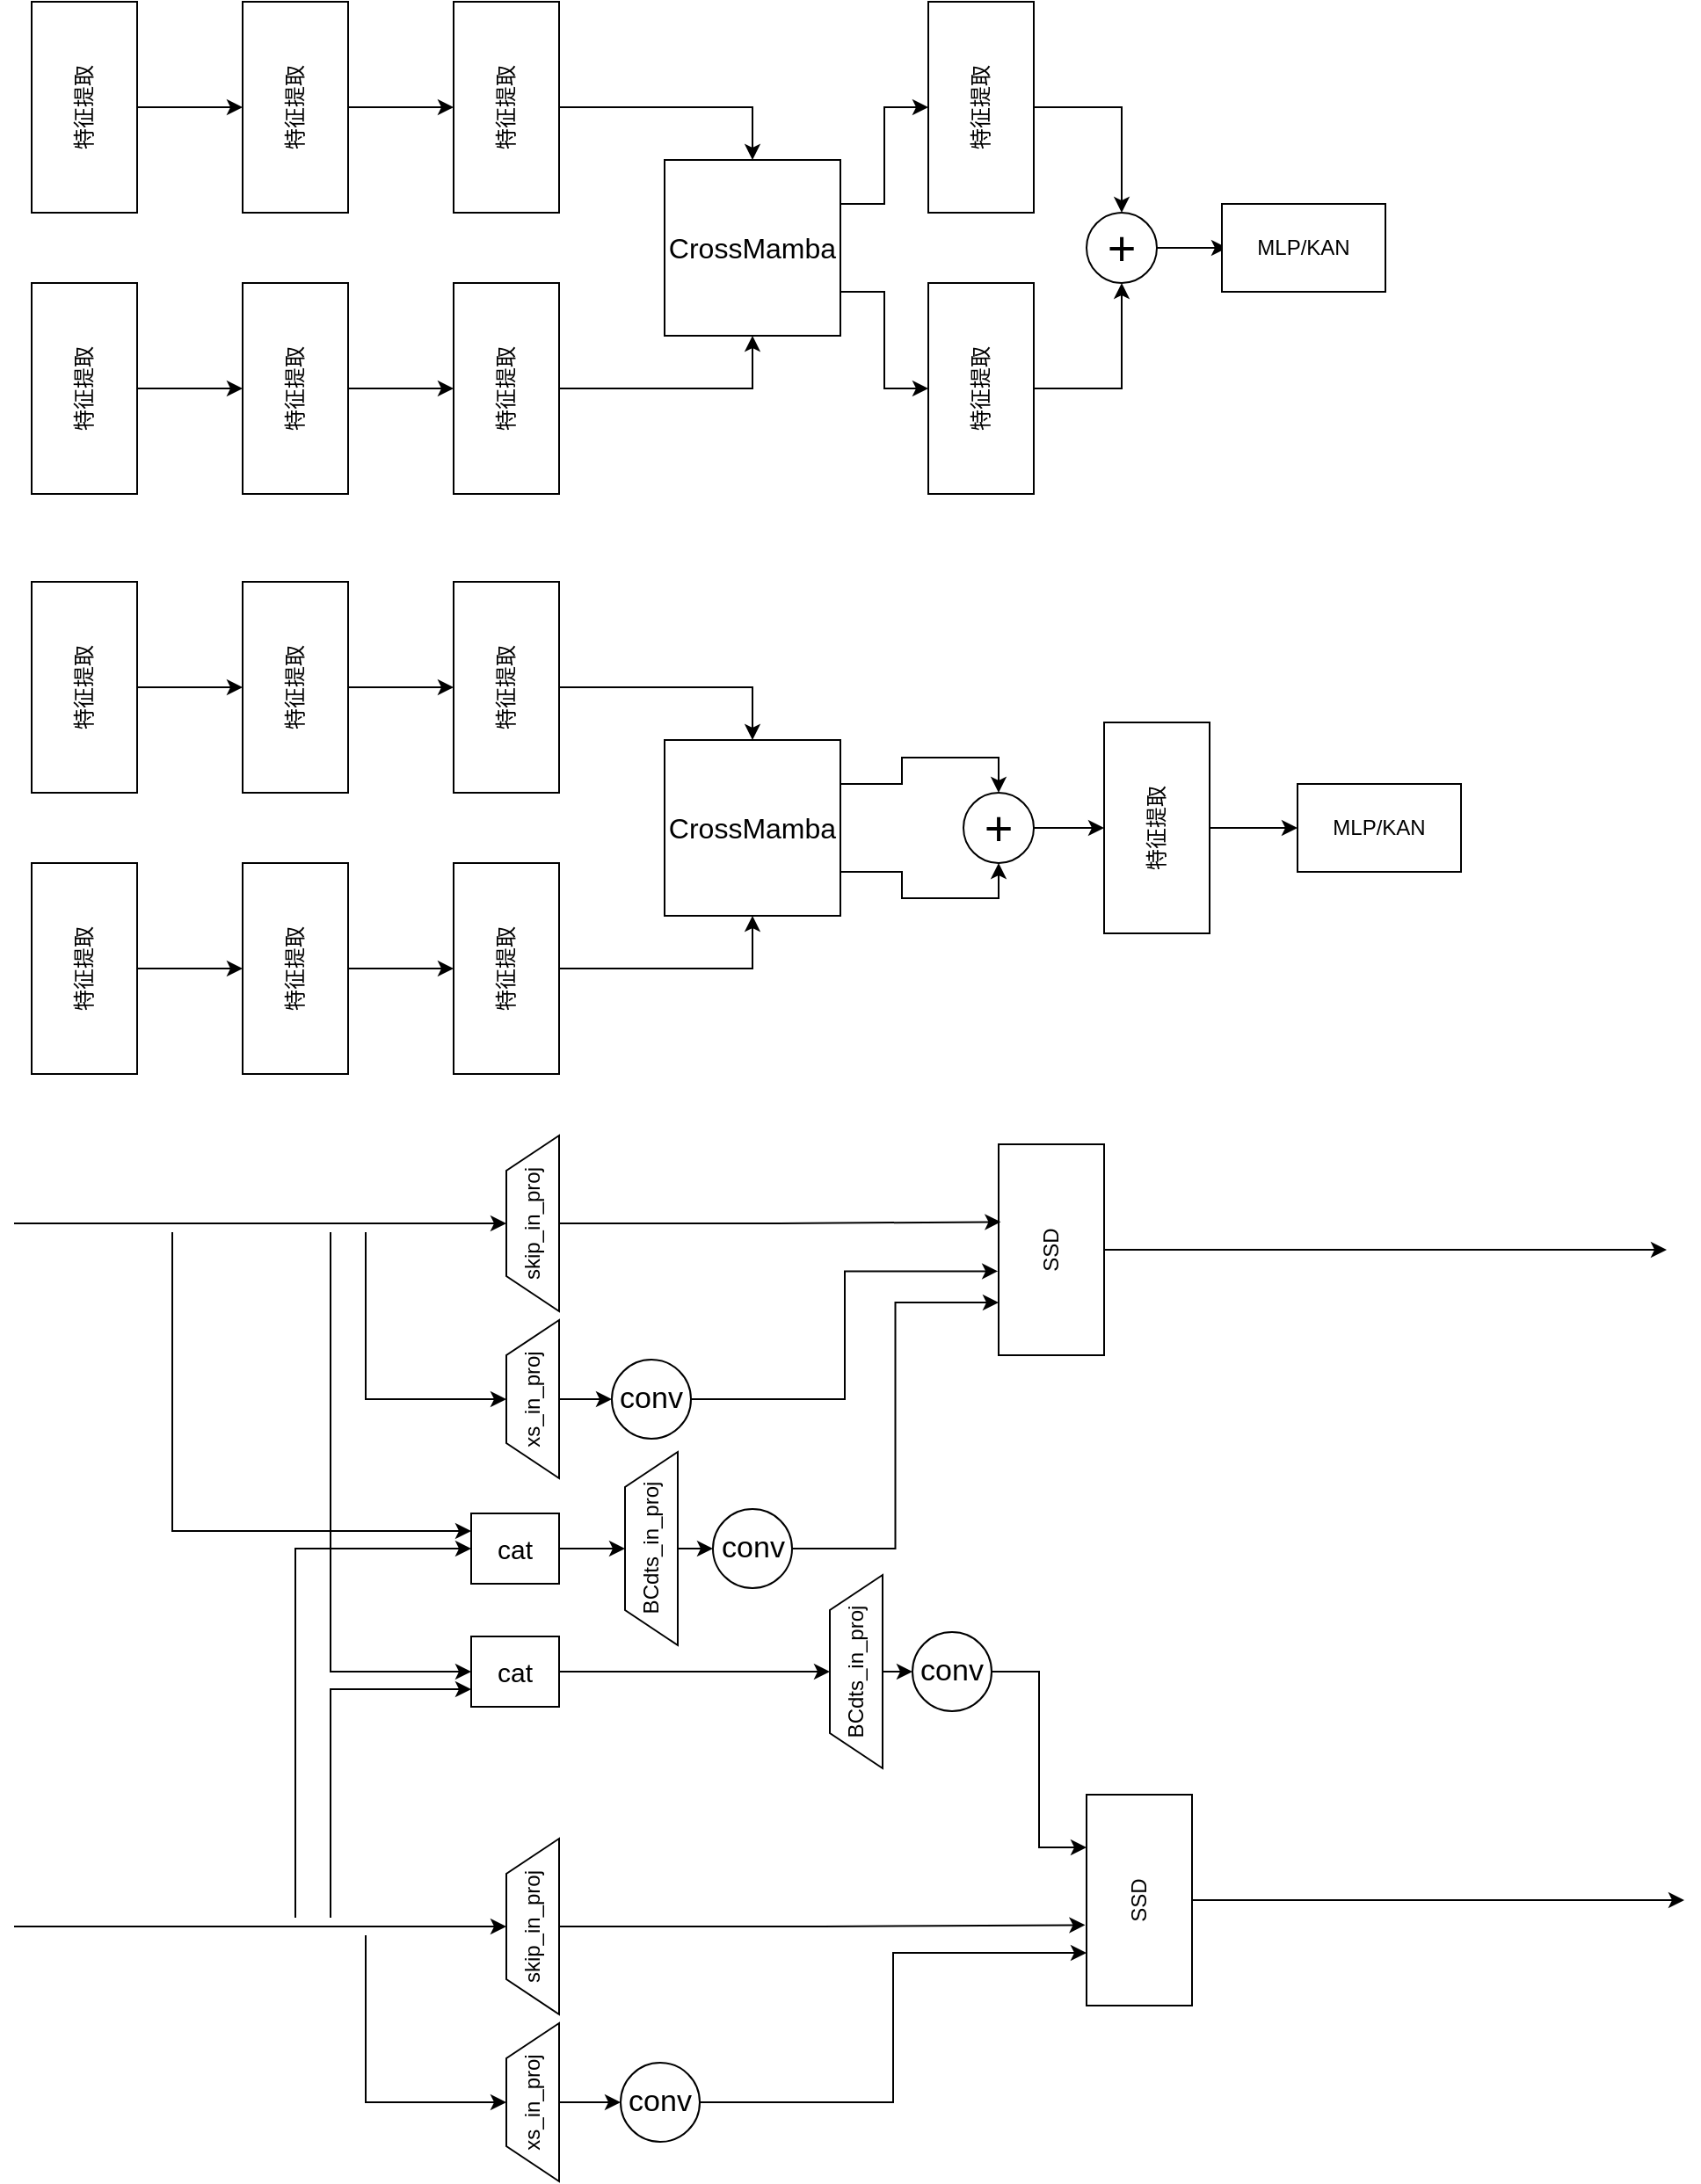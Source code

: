 <mxfile version="28.0.6">
  <diagram name="第 1 页" id="WxTKui3T3YEr5BgfxyGA">
    <mxGraphModel dx="1351" dy="767" grid="1" gridSize="10" guides="1" tooltips="1" connect="1" arrows="1" fold="1" page="1" pageScale="1" pageWidth="827" pageHeight="1169" math="0" shadow="0">
      <root>
        <mxCell id="0" />
        <mxCell id="1" parent="0" />
        <mxCell id="aoaXgdPbsbUoZLhdkW-4-18" style="edgeStyle=orthogonalEdgeStyle;rounded=0;orthogonalLoop=1;jettySize=auto;html=1;exitX=0.5;exitY=1;exitDx=0;exitDy=0;entryX=0.5;entryY=0;entryDx=0;entryDy=0;" edge="1" parent="1" source="aoaXgdPbsbUoZLhdkW-4-1" target="aoaXgdPbsbUoZLhdkW-4-5">
          <mxGeometry relative="1" as="geometry" />
        </mxCell>
        <mxCell id="aoaXgdPbsbUoZLhdkW-4-1" value="特征提取" style="rounded=0;whiteSpace=wrap;html=1;rotation=-90;" vertex="1" parent="1">
          <mxGeometry y="160" width="120" height="60" as="geometry" />
        </mxCell>
        <mxCell id="aoaXgdPbsbUoZLhdkW-4-19" style="edgeStyle=orthogonalEdgeStyle;rounded=0;orthogonalLoop=1;jettySize=auto;html=1;exitX=0.5;exitY=1;exitDx=0;exitDy=0;entryX=0.5;entryY=0;entryDx=0;entryDy=0;" edge="1" parent="1" source="aoaXgdPbsbUoZLhdkW-4-2" target="aoaXgdPbsbUoZLhdkW-4-3">
          <mxGeometry relative="1" as="geometry" />
        </mxCell>
        <mxCell id="aoaXgdPbsbUoZLhdkW-4-2" value="特征提取" style="rounded=0;whiteSpace=wrap;html=1;rotation=-90;" vertex="1" parent="1">
          <mxGeometry y="320" width="120" height="60" as="geometry" />
        </mxCell>
        <mxCell id="aoaXgdPbsbUoZLhdkW-4-21" style="edgeStyle=orthogonalEdgeStyle;rounded=0;orthogonalLoop=1;jettySize=auto;html=1;exitX=0.5;exitY=1;exitDx=0;exitDy=0;entryX=0.5;entryY=0;entryDx=0;entryDy=0;" edge="1" parent="1" source="aoaXgdPbsbUoZLhdkW-4-3" target="aoaXgdPbsbUoZLhdkW-4-4">
          <mxGeometry relative="1" as="geometry" />
        </mxCell>
        <mxCell id="aoaXgdPbsbUoZLhdkW-4-3" value="特征提取" style="rounded=0;whiteSpace=wrap;html=1;rotation=-90;" vertex="1" parent="1">
          <mxGeometry x="120" y="320" width="120" height="60" as="geometry" />
        </mxCell>
        <mxCell id="aoaXgdPbsbUoZLhdkW-4-23" style="edgeStyle=orthogonalEdgeStyle;rounded=0;orthogonalLoop=1;jettySize=auto;html=1;exitX=0.5;exitY=1;exitDx=0;exitDy=0;entryX=0.5;entryY=1;entryDx=0;entryDy=0;" edge="1" parent="1" source="aoaXgdPbsbUoZLhdkW-4-4" target="aoaXgdPbsbUoZLhdkW-4-9">
          <mxGeometry relative="1" as="geometry" />
        </mxCell>
        <mxCell id="aoaXgdPbsbUoZLhdkW-4-4" value="特征提取" style="rounded=0;whiteSpace=wrap;html=1;rotation=-90;" vertex="1" parent="1">
          <mxGeometry x="240" y="320" width="120" height="60" as="geometry" />
        </mxCell>
        <mxCell id="aoaXgdPbsbUoZLhdkW-4-20" style="edgeStyle=orthogonalEdgeStyle;rounded=0;orthogonalLoop=1;jettySize=auto;html=1;exitX=0.5;exitY=1;exitDx=0;exitDy=0;entryX=0.5;entryY=0;entryDx=0;entryDy=0;" edge="1" parent="1" source="aoaXgdPbsbUoZLhdkW-4-5" target="aoaXgdPbsbUoZLhdkW-4-8">
          <mxGeometry relative="1" as="geometry" />
        </mxCell>
        <mxCell id="aoaXgdPbsbUoZLhdkW-4-5" value="特征提取" style="rounded=0;whiteSpace=wrap;html=1;rotation=-90;" vertex="1" parent="1">
          <mxGeometry x="120" y="160" width="120" height="60" as="geometry" />
        </mxCell>
        <mxCell id="aoaXgdPbsbUoZLhdkW-4-22" style="edgeStyle=orthogonalEdgeStyle;rounded=0;orthogonalLoop=1;jettySize=auto;html=1;exitX=0.5;exitY=1;exitDx=0;exitDy=0;entryX=0.5;entryY=0;entryDx=0;entryDy=0;" edge="1" parent="1" source="aoaXgdPbsbUoZLhdkW-4-8" target="aoaXgdPbsbUoZLhdkW-4-9">
          <mxGeometry relative="1" as="geometry" />
        </mxCell>
        <mxCell id="aoaXgdPbsbUoZLhdkW-4-8" value="特征提取" style="rounded=0;whiteSpace=wrap;html=1;rotation=-90;" vertex="1" parent="1">
          <mxGeometry x="240" y="160" width="120" height="60" as="geometry" />
        </mxCell>
        <mxCell id="aoaXgdPbsbUoZLhdkW-4-24" style="edgeStyle=orthogonalEdgeStyle;rounded=0;orthogonalLoop=1;jettySize=auto;html=1;exitX=1;exitY=0.25;exitDx=0;exitDy=0;entryX=0.5;entryY=0;entryDx=0;entryDy=0;" edge="1" parent="1" source="aoaXgdPbsbUoZLhdkW-4-9" target="aoaXgdPbsbUoZLhdkW-4-12">
          <mxGeometry relative="1" as="geometry" />
        </mxCell>
        <mxCell id="aoaXgdPbsbUoZLhdkW-4-25" style="edgeStyle=orthogonalEdgeStyle;rounded=0;orthogonalLoop=1;jettySize=auto;html=1;exitX=1;exitY=0.75;exitDx=0;exitDy=0;" edge="1" parent="1" source="aoaXgdPbsbUoZLhdkW-4-9" target="aoaXgdPbsbUoZLhdkW-4-11">
          <mxGeometry relative="1" as="geometry" />
        </mxCell>
        <mxCell id="aoaXgdPbsbUoZLhdkW-4-9" value="&lt;font style=&quot;font-size: 16px;&quot;&gt;CrossMamba&lt;/font&gt;" style="whiteSpace=wrap;html=1;aspect=fixed;" vertex="1" parent="1">
          <mxGeometry x="390" y="220" width="100" height="100" as="geometry" />
        </mxCell>
        <mxCell id="aoaXgdPbsbUoZLhdkW-4-15" style="edgeStyle=orthogonalEdgeStyle;rounded=0;orthogonalLoop=1;jettySize=auto;html=1;exitX=0.5;exitY=1;exitDx=0;exitDy=0;entryX=0.5;entryY=1;entryDx=0;entryDy=0;" edge="1" parent="1" source="aoaXgdPbsbUoZLhdkW-4-11" target="aoaXgdPbsbUoZLhdkW-4-13">
          <mxGeometry relative="1" as="geometry" />
        </mxCell>
        <mxCell id="aoaXgdPbsbUoZLhdkW-4-11" value="特征提取" style="rounded=0;whiteSpace=wrap;html=1;rotation=-90;" vertex="1" parent="1">
          <mxGeometry x="510" y="320" width="120" height="60" as="geometry" />
        </mxCell>
        <mxCell id="aoaXgdPbsbUoZLhdkW-4-14" style="edgeStyle=orthogonalEdgeStyle;rounded=0;orthogonalLoop=1;jettySize=auto;html=1;exitX=0.5;exitY=1;exitDx=0;exitDy=0;entryX=0.5;entryY=0;entryDx=0;entryDy=0;" edge="1" parent="1" source="aoaXgdPbsbUoZLhdkW-4-12" target="aoaXgdPbsbUoZLhdkW-4-13">
          <mxGeometry relative="1" as="geometry" />
        </mxCell>
        <mxCell id="aoaXgdPbsbUoZLhdkW-4-12" value="特征提取" style="rounded=0;whiteSpace=wrap;html=1;rotation=-90;" vertex="1" parent="1">
          <mxGeometry x="510" y="160" width="120" height="60" as="geometry" />
        </mxCell>
        <mxCell id="aoaXgdPbsbUoZLhdkW-4-16" style="edgeStyle=orthogonalEdgeStyle;rounded=0;orthogonalLoop=1;jettySize=auto;html=1;exitX=1;exitY=0.5;exitDx=0;exitDy=0;" edge="1" parent="1" source="aoaXgdPbsbUoZLhdkW-4-13">
          <mxGeometry relative="1" as="geometry">
            <mxPoint x="710" y="270" as="targetPoint" />
          </mxGeometry>
        </mxCell>
        <mxCell id="aoaXgdPbsbUoZLhdkW-4-13" value="&lt;font style=&quot;font-size: 28px;&quot;&gt;+&lt;/font&gt;" style="ellipse;whiteSpace=wrap;html=1;aspect=fixed;" vertex="1" parent="1">
          <mxGeometry x="630" y="250" width="40" height="40" as="geometry" />
        </mxCell>
        <mxCell id="aoaXgdPbsbUoZLhdkW-4-17" value="MLP/KAN" style="rounded=0;whiteSpace=wrap;html=1;" vertex="1" parent="1">
          <mxGeometry x="707" y="245" width="93" height="50" as="geometry" />
        </mxCell>
        <mxCell id="aoaXgdPbsbUoZLhdkW-4-26" style="edgeStyle=orthogonalEdgeStyle;rounded=0;orthogonalLoop=1;jettySize=auto;html=1;exitX=0.5;exitY=1;exitDx=0;exitDy=0;entryX=0.5;entryY=0;entryDx=0;entryDy=0;" edge="1" source="aoaXgdPbsbUoZLhdkW-4-27" target="aoaXgdPbsbUoZLhdkW-4-35" parent="1">
          <mxGeometry relative="1" as="geometry" />
        </mxCell>
        <mxCell id="aoaXgdPbsbUoZLhdkW-4-27" value="特征提取" style="rounded=0;whiteSpace=wrap;html=1;rotation=-90;" vertex="1" parent="1">
          <mxGeometry y="490" width="120" height="60" as="geometry" />
        </mxCell>
        <mxCell id="aoaXgdPbsbUoZLhdkW-4-28" style="edgeStyle=orthogonalEdgeStyle;rounded=0;orthogonalLoop=1;jettySize=auto;html=1;exitX=0.5;exitY=1;exitDx=0;exitDy=0;entryX=0.5;entryY=0;entryDx=0;entryDy=0;" edge="1" source="aoaXgdPbsbUoZLhdkW-4-29" target="aoaXgdPbsbUoZLhdkW-4-31" parent="1">
          <mxGeometry relative="1" as="geometry" />
        </mxCell>
        <mxCell id="aoaXgdPbsbUoZLhdkW-4-29" value="特征提取" style="rounded=0;whiteSpace=wrap;html=1;rotation=-90;" vertex="1" parent="1">
          <mxGeometry y="650" width="120" height="60" as="geometry" />
        </mxCell>
        <mxCell id="aoaXgdPbsbUoZLhdkW-4-30" style="edgeStyle=orthogonalEdgeStyle;rounded=0;orthogonalLoop=1;jettySize=auto;html=1;exitX=0.5;exitY=1;exitDx=0;exitDy=0;entryX=0.5;entryY=0;entryDx=0;entryDy=0;" edge="1" source="aoaXgdPbsbUoZLhdkW-4-31" target="aoaXgdPbsbUoZLhdkW-4-33" parent="1">
          <mxGeometry relative="1" as="geometry" />
        </mxCell>
        <mxCell id="aoaXgdPbsbUoZLhdkW-4-31" value="特征提取" style="rounded=0;whiteSpace=wrap;html=1;rotation=-90;" vertex="1" parent="1">
          <mxGeometry x="120" y="650" width="120" height="60" as="geometry" />
        </mxCell>
        <mxCell id="aoaXgdPbsbUoZLhdkW-4-32" style="edgeStyle=orthogonalEdgeStyle;rounded=0;orthogonalLoop=1;jettySize=auto;html=1;exitX=0.5;exitY=1;exitDx=0;exitDy=0;entryX=0.5;entryY=1;entryDx=0;entryDy=0;" edge="1" source="aoaXgdPbsbUoZLhdkW-4-33" target="aoaXgdPbsbUoZLhdkW-4-38" parent="1">
          <mxGeometry relative="1" as="geometry" />
        </mxCell>
        <mxCell id="aoaXgdPbsbUoZLhdkW-4-33" value="特征提取" style="rounded=0;whiteSpace=wrap;html=1;rotation=-90;" vertex="1" parent="1">
          <mxGeometry x="240" y="650" width="120" height="60" as="geometry" />
        </mxCell>
        <mxCell id="aoaXgdPbsbUoZLhdkW-4-34" style="edgeStyle=orthogonalEdgeStyle;rounded=0;orthogonalLoop=1;jettySize=auto;html=1;exitX=0.5;exitY=1;exitDx=0;exitDy=0;entryX=0.5;entryY=0;entryDx=0;entryDy=0;" edge="1" source="aoaXgdPbsbUoZLhdkW-4-35" target="aoaXgdPbsbUoZLhdkW-4-37" parent="1">
          <mxGeometry relative="1" as="geometry" />
        </mxCell>
        <mxCell id="aoaXgdPbsbUoZLhdkW-4-35" value="特征提取" style="rounded=0;whiteSpace=wrap;html=1;rotation=-90;" vertex="1" parent="1">
          <mxGeometry x="120" y="490" width="120" height="60" as="geometry" />
        </mxCell>
        <mxCell id="aoaXgdPbsbUoZLhdkW-4-36" style="edgeStyle=orthogonalEdgeStyle;rounded=0;orthogonalLoop=1;jettySize=auto;html=1;exitX=0.5;exitY=1;exitDx=0;exitDy=0;entryX=0.5;entryY=0;entryDx=0;entryDy=0;" edge="1" source="aoaXgdPbsbUoZLhdkW-4-37" target="aoaXgdPbsbUoZLhdkW-4-38" parent="1">
          <mxGeometry relative="1" as="geometry" />
        </mxCell>
        <mxCell id="aoaXgdPbsbUoZLhdkW-4-37" value="特征提取" style="rounded=0;whiteSpace=wrap;html=1;rotation=-90;" vertex="1" parent="1">
          <mxGeometry x="240" y="490" width="120" height="60" as="geometry" />
        </mxCell>
        <mxCell id="aoaXgdPbsbUoZLhdkW-4-47" style="edgeStyle=orthogonalEdgeStyle;rounded=0;orthogonalLoop=1;jettySize=auto;html=1;exitX=1;exitY=0.25;exitDx=0;exitDy=0;entryX=0.5;entryY=0;entryDx=0;entryDy=0;" edge="1" parent="1" source="aoaXgdPbsbUoZLhdkW-4-38" target="aoaXgdPbsbUoZLhdkW-4-39">
          <mxGeometry relative="1" as="geometry">
            <Array as="points">
              <mxPoint x="525" y="575" />
              <mxPoint x="525" y="560" />
              <mxPoint x="580" y="560" />
            </Array>
          </mxGeometry>
        </mxCell>
        <mxCell id="aoaXgdPbsbUoZLhdkW-4-48" style="edgeStyle=orthogonalEdgeStyle;rounded=0;orthogonalLoop=1;jettySize=auto;html=1;exitX=1;exitY=0.75;exitDx=0;exitDy=0;entryX=0.5;entryY=1;entryDx=0;entryDy=0;" edge="1" parent="1" source="aoaXgdPbsbUoZLhdkW-4-38" target="aoaXgdPbsbUoZLhdkW-4-39">
          <mxGeometry relative="1" as="geometry">
            <Array as="points">
              <mxPoint x="525" y="625" />
              <mxPoint x="525" y="640" />
              <mxPoint x="580" y="640" />
            </Array>
          </mxGeometry>
        </mxCell>
        <mxCell id="aoaXgdPbsbUoZLhdkW-4-38" value="&lt;font style=&quot;font-size: 16px;&quot;&gt;CrossMamba&lt;/font&gt;" style="whiteSpace=wrap;html=1;aspect=fixed;" vertex="1" parent="1">
          <mxGeometry x="390" y="550" width="100" height="100" as="geometry" />
        </mxCell>
        <mxCell id="aoaXgdPbsbUoZLhdkW-4-42" style="edgeStyle=orthogonalEdgeStyle;rounded=0;orthogonalLoop=1;jettySize=auto;html=1;exitX=1;exitY=0.5;exitDx=0;exitDy=0;" edge="1" parent="1" source="aoaXgdPbsbUoZLhdkW-4-39">
          <mxGeometry relative="1" as="geometry">
            <mxPoint x="640" y="600" as="targetPoint" />
          </mxGeometry>
        </mxCell>
        <mxCell id="aoaXgdPbsbUoZLhdkW-4-39" value="&lt;font style=&quot;font-size: 28px;&quot;&gt;+&lt;/font&gt;" style="ellipse;whiteSpace=wrap;html=1;aspect=fixed;" vertex="1" parent="1">
          <mxGeometry x="560" y="580" width="40" height="40" as="geometry" />
        </mxCell>
        <mxCell id="aoaXgdPbsbUoZLhdkW-4-45" style="edgeStyle=orthogonalEdgeStyle;rounded=0;orthogonalLoop=1;jettySize=auto;html=1;exitX=0.5;exitY=1;exitDx=0;exitDy=0;entryX=0;entryY=0.5;entryDx=0;entryDy=0;" edge="1" parent="1" source="aoaXgdPbsbUoZLhdkW-4-43" target="aoaXgdPbsbUoZLhdkW-4-44">
          <mxGeometry relative="1" as="geometry" />
        </mxCell>
        <mxCell id="aoaXgdPbsbUoZLhdkW-4-43" value="特征提取" style="rounded=0;whiteSpace=wrap;html=1;rotation=-90;" vertex="1" parent="1">
          <mxGeometry x="610" y="570" width="120" height="60" as="geometry" />
        </mxCell>
        <mxCell id="aoaXgdPbsbUoZLhdkW-4-44" value="MLP/KAN" style="rounded=0;whiteSpace=wrap;html=1;" vertex="1" parent="1">
          <mxGeometry x="750" y="575" width="93" height="50" as="geometry" />
        </mxCell>
        <mxCell id="aoaXgdPbsbUoZLhdkW-4-49" value="skip_in_proj" style="shape=trapezoid;perimeter=trapezoidPerimeter;whiteSpace=wrap;html=1;fixedSize=1;rotation=-90;" vertex="1" parent="1">
          <mxGeometry x="265" y="810" width="100" height="30" as="geometry" />
        </mxCell>
        <mxCell id="aoaXgdPbsbUoZLhdkW-4-74" style="edgeStyle=orthogonalEdgeStyle;rounded=0;orthogonalLoop=1;jettySize=auto;html=1;exitX=0.5;exitY=1;exitDx=0;exitDy=0;entryX=0;entryY=0.5;entryDx=0;entryDy=0;" edge="1" parent="1" source="aoaXgdPbsbUoZLhdkW-4-50" target="aoaXgdPbsbUoZLhdkW-4-70">
          <mxGeometry relative="1" as="geometry" />
        </mxCell>
        <mxCell id="aoaXgdPbsbUoZLhdkW-4-50" value="xs_in_proj" style="shape=trapezoid;perimeter=trapezoidPerimeter;whiteSpace=wrap;html=1;fixedSize=1;rotation=-90;" vertex="1" parent="1">
          <mxGeometry x="270" y="910" width="90" height="30" as="geometry" />
        </mxCell>
        <mxCell id="aoaXgdPbsbUoZLhdkW-4-77" style="edgeStyle=orthogonalEdgeStyle;rounded=0;orthogonalLoop=1;jettySize=auto;html=1;exitX=0.5;exitY=1;exitDx=0;exitDy=0;entryX=0;entryY=0.5;entryDx=0;entryDy=0;" edge="1" parent="1" source="aoaXgdPbsbUoZLhdkW-4-51" target="aoaXgdPbsbUoZLhdkW-4-76">
          <mxGeometry relative="1" as="geometry" />
        </mxCell>
        <mxCell id="aoaXgdPbsbUoZLhdkW-4-51" value="BCdts_in_proj" style="shape=trapezoid;perimeter=trapezoidPerimeter;whiteSpace=wrap;html=1;fixedSize=1;rotation=-90;" vertex="1" parent="1">
          <mxGeometry x="327.5" y="995" width="110" height="30" as="geometry" />
        </mxCell>
        <mxCell id="aoaXgdPbsbUoZLhdkW-4-55" value="" style="endArrow=classic;html=1;rounded=0;entryX=0.5;entryY=0;entryDx=0;entryDy=0;" edge="1" parent="1" target="aoaXgdPbsbUoZLhdkW-4-49">
          <mxGeometry width="50" height="50" relative="1" as="geometry">
            <mxPoint x="20" y="825" as="sourcePoint" />
            <mxPoint x="230" y="820" as="targetPoint" />
          </mxGeometry>
        </mxCell>
        <mxCell id="aoaXgdPbsbUoZLhdkW-4-56" value="" style="endArrow=classic;html=1;rounded=0;entryX=0.5;entryY=0;entryDx=0;entryDy=0;" edge="1" parent="1" target="aoaXgdPbsbUoZLhdkW-4-50">
          <mxGeometry width="50" height="50" relative="1" as="geometry">
            <mxPoint x="220" y="830" as="sourcePoint" />
            <mxPoint x="680" y="950" as="targetPoint" />
            <Array as="points">
              <mxPoint x="220" y="925" />
            </Array>
          </mxGeometry>
        </mxCell>
        <mxCell id="aoaXgdPbsbUoZLhdkW-4-57" value="skip_in_proj" style="shape=trapezoid;perimeter=trapezoidPerimeter;whiteSpace=wrap;html=1;fixedSize=1;rotation=-90;" vertex="1" parent="1">
          <mxGeometry x="265" y="1210" width="100" height="30" as="geometry" />
        </mxCell>
        <mxCell id="aoaXgdPbsbUoZLhdkW-4-87" style="edgeStyle=orthogonalEdgeStyle;rounded=0;orthogonalLoop=1;jettySize=auto;html=1;exitX=0.5;exitY=1;exitDx=0;exitDy=0;entryX=0;entryY=0.5;entryDx=0;entryDy=0;" edge="1" parent="1" source="aoaXgdPbsbUoZLhdkW-4-58" target="aoaXgdPbsbUoZLhdkW-4-86">
          <mxGeometry relative="1" as="geometry" />
        </mxCell>
        <mxCell id="aoaXgdPbsbUoZLhdkW-4-58" value="xs_in_proj" style="shape=trapezoid;perimeter=trapezoidPerimeter;whiteSpace=wrap;html=1;fixedSize=1;rotation=-90;" vertex="1" parent="1">
          <mxGeometry x="270" y="1310" width="90" height="30" as="geometry" />
        </mxCell>
        <mxCell id="aoaXgdPbsbUoZLhdkW-4-59" value="" style="endArrow=classic;html=1;rounded=0;entryX=0.5;entryY=0;entryDx=0;entryDy=0;" edge="1" target="aoaXgdPbsbUoZLhdkW-4-57" parent="1">
          <mxGeometry width="50" height="50" relative="1" as="geometry">
            <mxPoint x="20" y="1225" as="sourcePoint" />
            <mxPoint x="85" y="1220" as="targetPoint" />
          </mxGeometry>
        </mxCell>
        <mxCell id="aoaXgdPbsbUoZLhdkW-4-60" value="" style="endArrow=classic;html=1;rounded=0;entryX=0.5;entryY=0;entryDx=0;entryDy=0;" edge="1" target="aoaXgdPbsbUoZLhdkW-4-58" parent="1">
          <mxGeometry width="50" height="50" relative="1" as="geometry">
            <mxPoint x="220" y="1230" as="sourcePoint" />
            <mxPoint x="680" y="1350" as="targetPoint" />
            <Array as="points">
              <mxPoint x="220" y="1325" />
            </Array>
          </mxGeometry>
        </mxCell>
        <mxCell id="aoaXgdPbsbUoZLhdkW-4-69" style="edgeStyle=orthogonalEdgeStyle;rounded=0;orthogonalLoop=1;jettySize=auto;html=1;exitX=1;exitY=0.5;exitDx=0;exitDy=0;" edge="1" parent="1" source="aoaXgdPbsbUoZLhdkW-4-61" target="aoaXgdPbsbUoZLhdkW-4-51">
          <mxGeometry relative="1" as="geometry" />
        </mxCell>
        <mxCell id="aoaXgdPbsbUoZLhdkW-4-61" value="&lt;font style=&quot;font-size: 15px;&quot;&gt;cat&lt;/font&gt;" style="rounded=0;whiteSpace=wrap;html=1;" vertex="1" parent="1">
          <mxGeometry x="280" y="990" width="50" height="40" as="geometry" />
        </mxCell>
        <mxCell id="aoaXgdPbsbUoZLhdkW-4-62" value="" style="endArrow=classic;html=1;rounded=0;entryX=0;entryY=0.25;entryDx=0;entryDy=0;" edge="1" parent="1" target="aoaXgdPbsbUoZLhdkW-4-61">
          <mxGeometry width="50" height="50" relative="1" as="geometry">
            <mxPoint x="110" y="830" as="sourcePoint" />
            <mxPoint x="230" y="1000" as="targetPoint" />
            <Array as="points">
              <mxPoint x="110" y="1000" />
            </Array>
          </mxGeometry>
        </mxCell>
        <mxCell id="aoaXgdPbsbUoZLhdkW-4-63" value="" style="endArrow=classic;html=1;rounded=0;entryX=0;entryY=0.5;entryDx=0;entryDy=0;" edge="1" parent="1" target="aoaXgdPbsbUoZLhdkW-4-61">
          <mxGeometry width="50" height="50" relative="1" as="geometry">
            <mxPoint x="180" y="1220" as="sourcePoint" />
            <mxPoint x="220" y="1030" as="targetPoint" />
            <Array as="points">
              <mxPoint x="180" y="1010" />
            </Array>
          </mxGeometry>
        </mxCell>
        <mxCell id="aoaXgdPbsbUoZLhdkW-4-68" style="edgeStyle=orthogonalEdgeStyle;rounded=0;orthogonalLoop=1;jettySize=auto;html=1;exitX=1;exitY=0.5;exitDx=0;exitDy=0;entryX=0.5;entryY=0;entryDx=0;entryDy=0;" edge="1" parent="1" source="aoaXgdPbsbUoZLhdkW-4-64" target="aoaXgdPbsbUoZLhdkW-4-67">
          <mxGeometry relative="1" as="geometry" />
        </mxCell>
        <mxCell id="aoaXgdPbsbUoZLhdkW-4-64" value="&lt;font style=&quot;font-size: 15px;&quot;&gt;cat&lt;/font&gt;" style="rounded=0;whiteSpace=wrap;html=1;" vertex="1" parent="1">
          <mxGeometry x="280" y="1060" width="50" height="40" as="geometry" />
        </mxCell>
        <mxCell id="aoaXgdPbsbUoZLhdkW-4-65" value="" style="endArrow=classic;html=1;rounded=0;" edge="1" parent="1">
          <mxGeometry width="50" height="50" relative="1" as="geometry">
            <mxPoint x="200" y="1220" as="sourcePoint" />
            <mxPoint x="280" y="1090" as="targetPoint" />
            <Array as="points">
              <mxPoint x="200" y="1090" />
            </Array>
          </mxGeometry>
        </mxCell>
        <mxCell id="aoaXgdPbsbUoZLhdkW-4-66" value="" style="endArrow=classic;html=1;rounded=0;" edge="1" parent="1">
          <mxGeometry width="50" height="50" relative="1" as="geometry">
            <mxPoint x="200" y="830" as="sourcePoint" />
            <mxPoint x="280" y="1080" as="targetPoint" />
            <Array as="points">
              <mxPoint x="200" y="1080" />
            </Array>
          </mxGeometry>
        </mxCell>
        <mxCell id="aoaXgdPbsbUoZLhdkW-4-80" style="edgeStyle=orthogonalEdgeStyle;rounded=0;orthogonalLoop=1;jettySize=auto;html=1;exitX=0.5;exitY=1;exitDx=0;exitDy=0;entryX=0;entryY=0.5;entryDx=0;entryDy=0;" edge="1" parent="1" source="aoaXgdPbsbUoZLhdkW-4-67" target="aoaXgdPbsbUoZLhdkW-4-79">
          <mxGeometry relative="1" as="geometry" />
        </mxCell>
        <mxCell id="aoaXgdPbsbUoZLhdkW-4-67" value="BCdts_in_proj" style="shape=trapezoid;perimeter=trapezoidPerimeter;whiteSpace=wrap;html=1;fixedSize=1;rotation=-90;" vertex="1" parent="1">
          <mxGeometry x="444" y="1065" width="110" height="30" as="geometry" />
        </mxCell>
        <mxCell id="aoaXgdPbsbUoZLhdkW-4-70" value="&lt;font style=&quot;font-size: 17px;&quot;&gt;conv&lt;/font&gt;" style="ellipse;whiteSpace=wrap;html=1;aspect=fixed;" vertex="1" parent="1">
          <mxGeometry x="360" y="902.5" width="45" height="45" as="geometry" />
        </mxCell>
        <mxCell id="aoaXgdPbsbUoZLhdkW-4-89" style="edgeStyle=orthogonalEdgeStyle;rounded=0;orthogonalLoop=1;jettySize=auto;html=1;" edge="1" parent="1" source="aoaXgdPbsbUoZLhdkW-4-72">
          <mxGeometry relative="1" as="geometry">
            <mxPoint x="960" y="840" as="targetPoint" />
          </mxGeometry>
        </mxCell>
        <mxCell id="aoaXgdPbsbUoZLhdkW-4-72" value="SSD" style="rounded=0;whiteSpace=wrap;html=1;rotation=-90;" vertex="1" parent="1">
          <mxGeometry x="550" y="810" width="120" height="60" as="geometry" />
        </mxCell>
        <mxCell id="aoaXgdPbsbUoZLhdkW-4-73" style="edgeStyle=orthogonalEdgeStyle;rounded=0;orthogonalLoop=1;jettySize=auto;html=1;exitX=0.5;exitY=1;exitDx=0;exitDy=0;entryX=0.632;entryY=0.02;entryDx=0;entryDy=0;entryPerimeter=0;" edge="1" parent="1" source="aoaXgdPbsbUoZLhdkW-4-49" target="aoaXgdPbsbUoZLhdkW-4-72">
          <mxGeometry relative="1" as="geometry" />
        </mxCell>
        <mxCell id="aoaXgdPbsbUoZLhdkW-4-75" style="edgeStyle=orthogonalEdgeStyle;rounded=0;orthogonalLoop=1;jettySize=auto;html=1;exitX=1;exitY=0.5;exitDx=0;exitDy=0;entryX=0.398;entryY=-0.007;entryDx=0;entryDy=0;entryPerimeter=0;" edge="1" parent="1" source="aoaXgdPbsbUoZLhdkW-4-70" target="aoaXgdPbsbUoZLhdkW-4-72">
          <mxGeometry relative="1" as="geometry" />
        </mxCell>
        <mxCell id="aoaXgdPbsbUoZLhdkW-4-78" style="edgeStyle=orthogonalEdgeStyle;rounded=0;orthogonalLoop=1;jettySize=auto;html=1;exitX=1;exitY=0.5;exitDx=0;exitDy=0;entryX=0.25;entryY=0;entryDx=0;entryDy=0;" edge="1" parent="1" source="aoaXgdPbsbUoZLhdkW-4-76" target="aoaXgdPbsbUoZLhdkW-4-72">
          <mxGeometry relative="1" as="geometry" />
        </mxCell>
        <mxCell id="aoaXgdPbsbUoZLhdkW-4-76" value="&lt;font style=&quot;font-size: 17px;&quot;&gt;conv&lt;/font&gt;" style="ellipse;whiteSpace=wrap;html=1;aspect=fixed;" vertex="1" parent="1">
          <mxGeometry x="417.5" y="987.5" width="45" height="45" as="geometry" />
        </mxCell>
        <mxCell id="aoaXgdPbsbUoZLhdkW-4-82" style="edgeStyle=orthogonalEdgeStyle;rounded=0;orthogonalLoop=1;jettySize=auto;html=1;exitX=1;exitY=0.5;exitDx=0;exitDy=0;entryX=0.75;entryY=0;entryDx=0;entryDy=0;" edge="1" parent="1" source="aoaXgdPbsbUoZLhdkW-4-79" target="aoaXgdPbsbUoZLhdkW-4-81">
          <mxGeometry relative="1" as="geometry" />
        </mxCell>
        <mxCell id="aoaXgdPbsbUoZLhdkW-4-79" value="&lt;font style=&quot;font-size: 17px;&quot;&gt;conv&lt;/font&gt;" style="ellipse;whiteSpace=wrap;html=1;aspect=fixed;" vertex="1" parent="1">
          <mxGeometry x="531" y="1057.5" width="45" height="45" as="geometry" />
        </mxCell>
        <mxCell id="aoaXgdPbsbUoZLhdkW-4-90" style="edgeStyle=orthogonalEdgeStyle;rounded=0;orthogonalLoop=1;jettySize=auto;html=1;exitX=0.5;exitY=1;exitDx=0;exitDy=0;" edge="1" parent="1" source="aoaXgdPbsbUoZLhdkW-4-81">
          <mxGeometry relative="1" as="geometry">
            <mxPoint x="970" y="1210" as="targetPoint" />
          </mxGeometry>
        </mxCell>
        <mxCell id="aoaXgdPbsbUoZLhdkW-4-81" value="SSD" style="rounded=0;whiteSpace=wrap;html=1;rotation=-90;" vertex="1" parent="1">
          <mxGeometry x="600" y="1180" width="120" height="60" as="geometry" />
        </mxCell>
        <mxCell id="aoaXgdPbsbUoZLhdkW-4-83" style="edgeStyle=orthogonalEdgeStyle;rounded=0;orthogonalLoop=1;jettySize=auto;html=1;exitX=0.5;exitY=1;exitDx=0;exitDy=0;entryX=0.382;entryY=-0.013;entryDx=0;entryDy=0;entryPerimeter=0;" edge="1" parent="1" source="aoaXgdPbsbUoZLhdkW-4-57" target="aoaXgdPbsbUoZLhdkW-4-81">
          <mxGeometry relative="1" as="geometry" />
        </mxCell>
        <mxCell id="aoaXgdPbsbUoZLhdkW-4-88" style="edgeStyle=orthogonalEdgeStyle;rounded=0;orthogonalLoop=1;jettySize=auto;html=1;exitX=1;exitY=0.5;exitDx=0;exitDy=0;entryX=0.25;entryY=0;entryDx=0;entryDy=0;" edge="1" parent="1" source="aoaXgdPbsbUoZLhdkW-4-86" target="aoaXgdPbsbUoZLhdkW-4-81">
          <mxGeometry relative="1" as="geometry" />
        </mxCell>
        <mxCell id="aoaXgdPbsbUoZLhdkW-4-86" value="&lt;font style=&quot;font-size: 17px;&quot;&gt;conv&lt;/font&gt;" style="ellipse;whiteSpace=wrap;html=1;aspect=fixed;" vertex="1" parent="1">
          <mxGeometry x="365" y="1302.5" width="45" height="45" as="geometry" />
        </mxCell>
      </root>
    </mxGraphModel>
  </diagram>
</mxfile>
